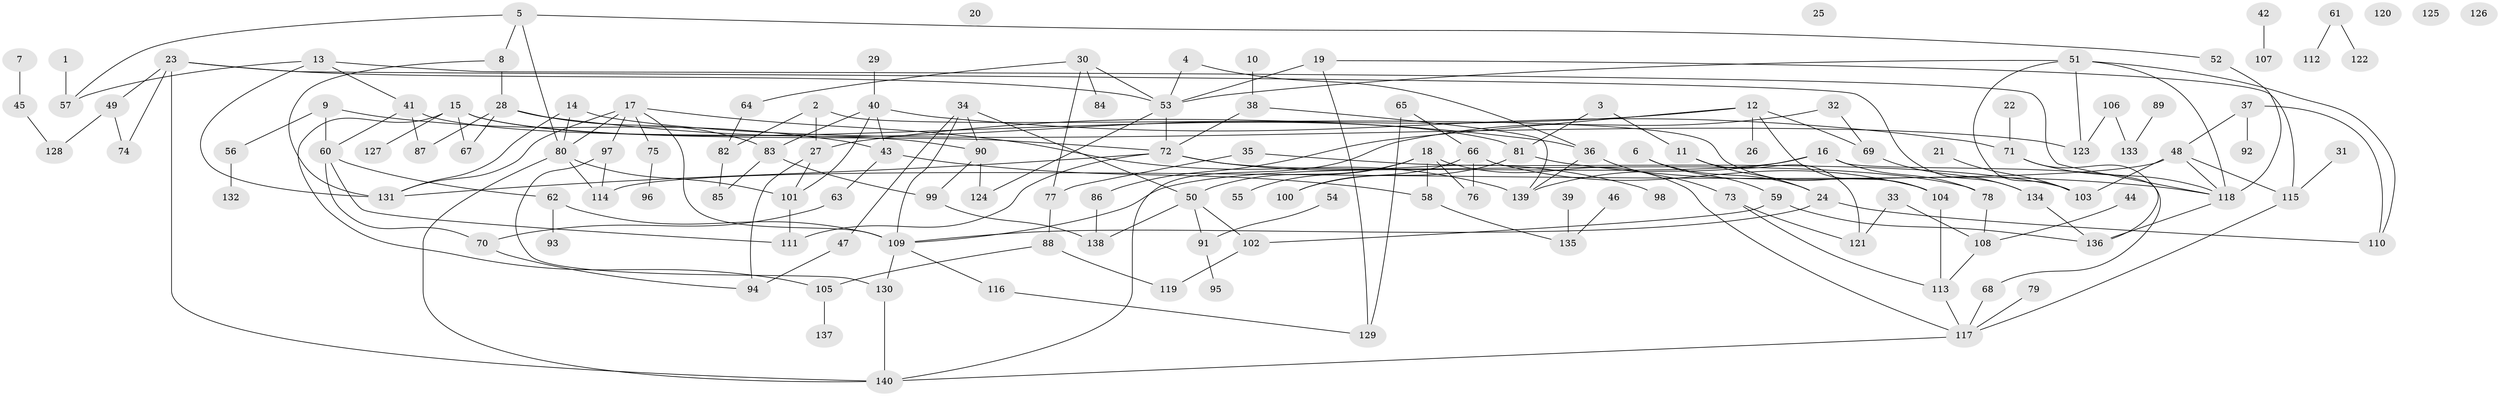 // coarse degree distribution, {3: 0.1388888888888889, 4: 0.2222222222222222, 7: 0.027777777777777776, 5: 0.2222222222222222, 6: 0.05555555555555555, 10: 0.05555555555555555, 12: 0.027777777777777776, 1: 0.16666666666666666, 2: 0.027777777777777776, 11: 0.027777777777777776, 9: 0.027777777777777776}
// Generated by graph-tools (version 1.1) at 2025/35/03/04/25 23:35:58]
// undirected, 140 vertices, 196 edges
graph export_dot {
  node [color=gray90,style=filled];
  1;
  2;
  3;
  4;
  5;
  6;
  7;
  8;
  9;
  10;
  11;
  12;
  13;
  14;
  15;
  16;
  17;
  18;
  19;
  20;
  21;
  22;
  23;
  24;
  25;
  26;
  27;
  28;
  29;
  30;
  31;
  32;
  33;
  34;
  35;
  36;
  37;
  38;
  39;
  40;
  41;
  42;
  43;
  44;
  45;
  46;
  47;
  48;
  49;
  50;
  51;
  52;
  53;
  54;
  55;
  56;
  57;
  58;
  59;
  60;
  61;
  62;
  63;
  64;
  65;
  66;
  67;
  68;
  69;
  70;
  71;
  72;
  73;
  74;
  75;
  76;
  77;
  78;
  79;
  80;
  81;
  82;
  83;
  84;
  85;
  86;
  87;
  88;
  89;
  90;
  91;
  92;
  93;
  94;
  95;
  96;
  97;
  98;
  99;
  100;
  101;
  102;
  103;
  104;
  105;
  106;
  107;
  108;
  109;
  110;
  111;
  112;
  113;
  114;
  115;
  116;
  117;
  118;
  119;
  120;
  121;
  122;
  123;
  124;
  125;
  126;
  127;
  128;
  129;
  130;
  131;
  132;
  133;
  134;
  135;
  136;
  137;
  138;
  139;
  140;
  1 -- 57;
  2 -- 27;
  2 -- 82;
  2 -- 104;
  3 -- 11;
  3 -- 81;
  4 -- 36;
  4 -- 53;
  5 -- 8;
  5 -- 52;
  5 -- 57;
  5 -- 80;
  6 -- 24;
  6 -- 59;
  7 -- 45;
  8 -- 28;
  8 -- 131;
  9 -- 43;
  9 -- 56;
  9 -- 60;
  10 -- 38;
  11 -- 24;
  11 -- 121;
  12 -- 26;
  12 -- 27;
  12 -- 69;
  12 -- 86;
  12 -- 104;
  13 -- 41;
  13 -- 57;
  13 -- 118;
  13 -- 131;
  14 -- 80;
  14 -- 123;
  14 -- 131;
  15 -- 67;
  15 -- 72;
  15 -- 81;
  15 -- 105;
  15 -- 127;
  16 -- 68;
  16 -- 78;
  16 -- 109;
  16 -- 139;
  17 -- 75;
  17 -- 80;
  17 -- 97;
  17 -- 109;
  17 -- 131;
  17 -- 139;
  18 -- 50;
  18 -- 55;
  18 -- 58;
  18 -- 76;
  18 -- 117;
  19 -- 53;
  19 -- 115;
  19 -- 129;
  21 -- 103;
  22 -- 71;
  23 -- 49;
  23 -- 53;
  23 -- 74;
  23 -- 134;
  23 -- 140;
  24 -- 109;
  24 -- 110;
  27 -- 94;
  27 -- 101;
  28 -- 36;
  28 -- 67;
  28 -- 83;
  28 -- 87;
  29 -- 40;
  30 -- 53;
  30 -- 64;
  30 -- 77;
  30 -- 84;
  31 -- 115;
  32 -- 69;
  32 -- 140;
  33 -- 108;
  33 -- 121;
  34 -- 47;
  34 -- 50;
  34 -- 90;
  34 -- 109;
  35 -- 77;
  35 -- 103;
  36 -- 73;
  36 -- 139;
  37 -- 48;
  37 -- 92;
  37 -- 110;
  38 -- 72;
  38 -- 139;
  39 -- 135;
  40 -- 43;
  40 -- 71;
  40 -- 83;
  40 -- 101;
  41 -- 60;
  41 -- 87;
  41 -- 90;
  42 -- 107;
  43 -- 58;
  43 -- 63;
  44 -- 108;
  45 -- 128;
  46 -- 135;
  47 -- 94;
  48 -- 103;
  48 -- 114;
  48 -- 115;
  48 -- 118;
  49 -- 74;
  49 -- 128;
  50 -- 91;
  50 -- 102;
  50 -- 138;
  51 -- 53;
  51 -- 103;
  51 -- 110;
  51 -- 118;
  51 -- 123;
  52 -- 118;
  53 -- 72;
  53 -- 124;
  54 -- 91;
  56 -- 132;
  58 -- 135;
  59 -- 102;
  59 -- 136;
  60 -- 62;
  60 -- 70;
  60 -- 111;
  61 -- 112;
  61 -- 122;
  62 -- 93;
  62 -- 109;
  63 -- 70;
  64 -- 82;
  65 -- 66;
  65 -- 129;
  66 -- 76;
  66 -- 100;
  66 -- 104;
  68 -- 117;
  69 -- 134;
  70 -- 94;
  71 -- 118;
  71 -- 136;
  72 -- 78;
  72 -- 98;
  72 -- 111;
  72 -- 131;
  73 -- 113;
  73 -- 121;
  75 -- 96;
  77 -- 88;
  78 -- 108;
  79 -- 117;
  80 -- 101;
  80 -- 114;
  80 -- 140;
  81 -- 100;
  81 -- 118;
  82 -- 85;
  83 -- 85;
  83 -- 99;
  86 -- 138;
  88 -- 105;
  88 -- 119;
  89 -- 133;
  90 -- 99;
  90 -- 124;
  91 -- 95;
  97 -- 114;
  97 -- 130;
  99 -- 138;
  101 -- 111;
  102 -- 119;
  104 -- 113;
  105 -- 137;
  106 -- 123;
  106 -- 133;
  108 -- 113;
  109 -- 116;
  109 -- 130;
  113 -- 117;
  115 -- 117;
  116 -- 129;
  117 -- 140;
  118 -- 136;
  130 -- 140;
  134 -- 136;
}
